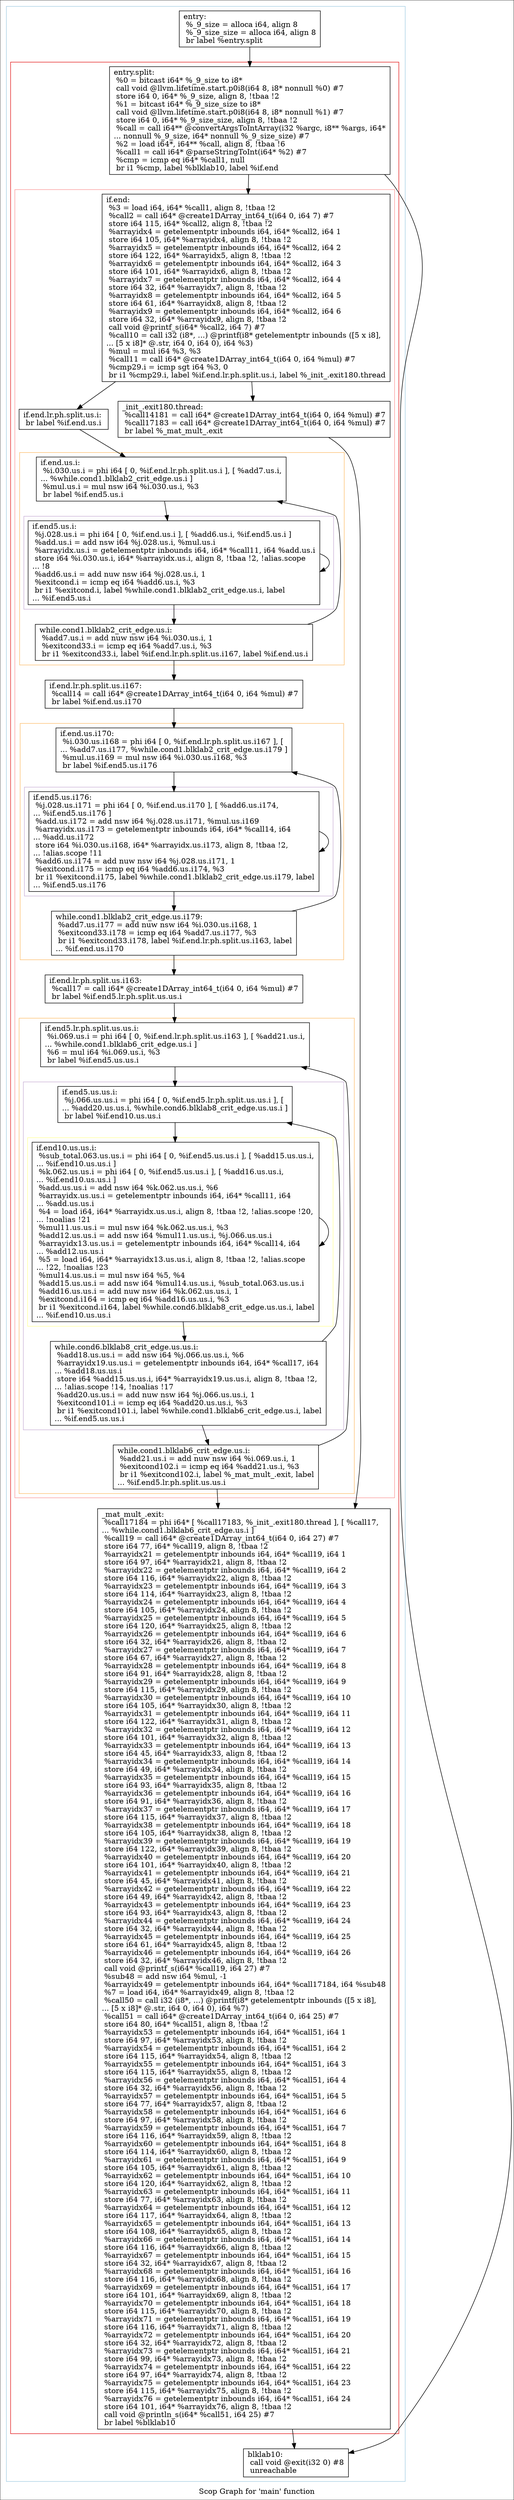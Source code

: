 digraph "Scop Graph for 'main' function" {
	label="Scop Graph for 'main' function";

	Node0xd818510 [shape=record,label="{entry:\l  %_9_size = alloca i64, align 8\l  %_9_size_size = alloca i64, align 8\l  br label %entry.split\l}"];
	Node0xd818510 -> Node0xd932d90;
	Node0xd932d90 [shape=record,label="{entry.split:                                      \l  %0 = bitcast i64* %_9_size to i8*\l  call void @llvm.lifetime.start.p0i8(i64 8, i8* nonnull %0) #7\l  store i64 0, i64* %_9_size, align 8, !tbaa !2\l  %1 = bitcast i64* %_9_size_size to i8*\l  call void @llvm.lifetime.start.p0i8(i64 8, i8* nonnull %1) #7\l  store i64 0, i64* %_9_size_size, align 8, !tbaa !2\l  %call = call i64** @convertArgsToIntArray(i32 %argc, i8** %args, i64*\l... nonnull %_9_size, i64* nonnull %_9_size_size) #7\l  %2 = load i64*, i64** %call, align 8, !tbaa !6\l  %call1 = call i64* @parseStringToInt(i64* %2) #7\l  %cmp = icmp eq i64* %call1, null\l  br i1 %cmp, label %blklab10, label %if.end\l}"];
	Node0xd932d90 -> Node0xd7cf9f0;
	Node0xd932d90 -> Node0xd819cc0;
	Node0xd7cf9f0 [shape=record,label="{blklab10:                                         \l  call void @exit(i32 0) #8\l  unreachable\l}"];
	Node0xd819cc0 [shape=record,label="{if.end:                                           \l  %3 = load i64, i64* %call1, align 8, !tbaa !2\l  %call2 = call i64* @create1DArray_int64_t(i64 0, i64 7) #7\l  store i64 115, i64* %call2, align 8, !tbaa !2\l  %arrayidx4 = getelementptr inbounds i64, i64* %call2, i64 1\l  store i64 105, i64* %arrayidx4, align 8, !tbaa !2\l  %arrayidx5 = getelementptr inbounds i64, i64* %call2, i64 2\l  store i64 122, i64* %arrayidx5, align 8, !tbaa !2\l  %arrayidx6 = getelementptr inbounds i64, i64* %call2, i64 3\l  store i64 101, i64* %arrayidx6, align 8, !tbaa !2\l  %arrayidx7 = getelementptr inbounds i64, i64* %call2, i64 4\l  store i64 32, i64* %arrayidx7, align 8, !tbaa !2\l  %arrayidx8 = getelementptr inbounds i64, i64* %call2, i64 5\l  store i64 61, i64* %arrayidx8, align 8, !tbaa !2\l  %arrayidx9 = getelementptr inbounds i64, i64* %call2, i64 6\l  store i64 32, i64* %arrayidx9, align 8, !tbaa !2\l  call void @printf_s(i64* %call2, i64 7) #7\l  %call10 = call i32 (i8*, ...) @printf(i8* getelementptr inbounds ([5 x i8],\l... [5 x i8]* @.str, i64 0, i64 0), i64 %3)\l  %mul = mul i64 %3, %3\l  %call11 = call i64* @create1DArray_int64_t(i64 0, i64 %mul) #7\l  %cmp29.i = icmp sgt i64 %3, 0\l  br i1 %cmp29.i, label %if.end.lr.ph.split.us.i, label %_init_.exit180.thread\l}"];
	Node0xd819cc0 -> Node0xd817920;
	Node0xd819cc0 -> Node0xd81b1f0;
	Node0xd817920 [shape=record,label="{if.end.lr.ph.split.us.i:                          \l  br label %if.end.us.i\l}"];
	Node0xd817920 -> Node0xd8fc5b0;
	Node0xd8fc5b0 [shape=record,label="{if.end.us.i:                                      \l  %i.030.us.i = phi i64 [ 0, %if.end.lr.ph.split.us.i ], [ %add7.us.i,\l... %while.cond1.blklab2_crit_edge.us.i ]\l  %mul.us.i = mul nsw i64 %i.030.us.i, %3\l  br label %if.end5.us.i\l}"];
	Node0xd8fc5b0 -> Node0xd818240;
	Node0xd818240 [shape=record,label="{if.end5.us.i:                                     \l  %j.028.us.i = phi i64 [ 0, %if.end.us.i ], [ %add6.us.i, %if.end5.us.i ]\l  %add.us.i = add nsw i64 %j.028.us.i, %mul.us.i\l  %arrayidx.us.i = getelementptr inbounds i64, i64* %call11, i64 %add.us.i\l  store i64 %i.030.us.i, i64* %arrayidx.us.i, align 8, !tbaa !2, !alias.scope\l... !8\l  %add6.us.i = add nuw nsw i64 %j.028.us.i, 1\l  %exitcond.i = icmp eq i64 %add6.us.i, %3\l  br i1 %exitcond.i, label %while.cond1.blklab2_crit_edge.us.i, label\l... %if.end5.us.i\l}"];
	Node0xd818240 -> Node0xd810bf0;
	Node0xd818240 -> Node0xd818240[constraint=false];
	Node0xd810bf0 [shape=record,label="{while.cond1.blklab2_crit_edge.us.i:               \l  %add7.us.i = add nuw nsw i64 %i.030.us.i, 1\l  %exitcond33.i = icmp eq i64 %add7.us.i, %3\l  br i1 %exitcond33.i, label %if.end.lr.ph.split.us.i167, label %if.end.us.i\l}"];
	Node0xd810bf0 -> Node0xd83d690;
	Node0xd810bf0 -> Node0xd8fc5b0[constraint=false];
	Node0xd83d690 [shape=record,label="{if.end.lr.ph.split.us.i167:                       \l  %call14 = call i64* @create1DArray_int64_t(i64 0, i64 %mul) #7\l  br label %if.end.us.i170\l}"];
	Node0xd83d690 -> Node0xdc13f40;
	Node0xdc13f40 [shape=record,label="{if.end.us.i170:                                   \l  %i.030.us.i168 = phi i64 [ 0, %if.end.lr.ph.split.us.i167 ], [\l... %add7.us.i177, %while.cond1.blklab2_crit_edge.us.i179 ]\l  %mul.us.i169 = mul nsw i64 %i.030.us.i168, %3\l  br label %if.end5.us.i176\l}"];
	Node0xdc13f40 -> Node0xdb76af0;
	Node0xdb76af0 [shape=record,label="{if.end5.us.i176:                                  \l  %j.028.us.i171 = phi i64 [ 0, %if.end.us.i170 ], [ %add6.us.i174,\l... %if.end5.us.i176 ]\l  %add.us.i172 = add nsw i64 %j.028.us.i171, %mul.us.i169\l  %arrayidx.us.i173 = getelementptr inbounds i64, i64* %call14, i64\l... %add.us.i172\l  store i64 %i.030.us.i168, i64* %arrayidx.us.i173, align 8, !tbaa !2,\l... !alias.scope !11\l  %add6.us.i174 = add nuw nsw i64 %j.028.us.i171, 1\l  %exitcond.i175 = icmp eq i64 %add6.us.i174, %3\l  br i1 %exitcond.i175, label %while.cond1.blklab2_crit_edge.us.i179, label\l... %if.end5.us.i176\l}"];
	Node0xdb76af0 -> Node0xdc062a0;
	Node0xdb76af0 -> Node0xdb76af0[constraint=false];
	Node0xdc062a0 [shape=record,label="{while.cond1.blklab2_crit_edge.us.i179:            \l  %add7.us.i177 = add nuw nsw i64 %i.030.us.i168, 1\l  %exitcond33.i178 = icmp eq i64 %add7.us.i177, %3\l  br i1 %exitcond33.i178, label %if.end.lr.ph.split.us.i163, label\l... %if.end.us.i170\l}"];
	Node0xdc062a0 -> Node0xdb9c4b0;
	Node0xdc062a0 -> Node0xdc13f40[constraint=false];
	Node0xdb9c4b0 [shape=record,label="{if.end.lr.ph.split.us.i163:                       \l  %call17 = call i64* @create1DArray_int64_t(i64 0, i64 %mul) #7\l  br label %if.end5.lr.ph.split.us.us.i\l}"];
	Node0xdb9c4b0 -> Node0xdc3ea30;
	Node0xdc3ea30 [shape=record,label="{if.end5.lr.ph.split.us.us.i:                      \l  %i.069.us.i = phi i64 [ 0, %if.end.lr.ph.split.us.i163 ], [ %add21.us.i,\l... %while.cond1.blklab6_crit_edge.us.i ]\l  %6 = mul i64 %i.069.us.i, %3\l  br label %if.end5.us.us.i\l}"];
	Node0xdc3ea30 -> Node0xd8ff060;
	Node0xd8ff060 [shape=record,label="{if.end5.us.us.i:                                  \l  %j.066.us.us.i = phi i64 [ 0, %if.end5.lr.ph.split.us.us.i ], [\l... %add20.us.us.i, %while.cond6.blklab8_crit_edge.us.us.i ]\l  br label %if.end10.us.us.i\l}"];
	Node0xd8ff060 -> Node0xd926b20;
	Node0xd926b20 [shape=record,label="{if.end10.us.us.i:                                 \l  %sub_total.063.us.us.i = phi i64 [ 0, %if.end5.us.us.i ], [ %add15.us.us.i,\l... %if.end10.us.us.i ]\l  %k.062.us.us.i = phi i64 [ 0, %if.end5.us.us.i ], [ %add16.us.us.i,\l... %if.end10.us.us.i ]\l  %add.us.us.i = add nsw i64 %k.062.us.us.i, %6\l  %arrayidx.us.us.i = getelementptr inbounds i64, i64* %call11, i64\l... %add.us.us.i\l  %4 = load i64, i64* %arrayidx.us.us.i, align 8, !tbaa !2, !alias.scope !20,\l... !noalias !21\l  %mul11.us.us.i = mul nsw i64 %k.062.us.us.i, %3\l  %add12.us.us.i = add nsw i64 %mul11.us.us.i, %j.066.us.us.i\l  %arrayidx13.us.us.i = getelementptr inbounds i64, i64* %call14, i64\l... %add12.us.us.i\l  %5 = load i64, i64* %arrayidx13.us.us.i, align 8, !tbaa !2, !alias.scope\l... !22, !noalias !23\l  %mul14.us.us.i = mul nsw i64 %5, %4\l  %add15.us.us.i = add nsw i64 %mul14.us.us.i, %sub_total.063.us.us.i\l  %add16.us.us.i = add nuw nsw i64 %k.062.us.us.i, 1\l  %exitcond.i164 = icmp eq i64 %add16.us.us.i, %3\l  br i1 %exitcond.i164, label %while.cond6.blklab8_crit_edge.us.us.i, label\l... %if.end10.us.us.i\l}"];
	Node0xd926b20 -> Node0xdc07c70;
	Node0xd926b20 -> Node0xd926b20[constraint=false];
	Node0xdc07c70 [shape=record,label="{while.cond6.blklab8_crit_edge.us.us.i:            \l  %add18.us.us.i = add nsw i64 %j.066.us.us.i, %6\l  %arrayidx19.us.us.i = getelementptr inbounds i64, i64* %call17, i64\l... %add18.us.us.i\l  store i64 %add15.us.us.i, i64* %arrayidx19.us.us.i, align 8, !tbaa !2,\l... !alias.scope !14, !noalias !17\l  %add20.us.us.i = add nuw nsw i64 %j.066.us.us.i, 1\l  %exitcond101.i = icmp eq i64 %add20.us.us.i, %3\l  br i1 %exitcond101.i, label %while.cond1.blklab6_crit_edge.us.i, label\l... %if.end5.us.us.i\l}"];
	Node0xdc07c70 -> Node0xd932190;
	Node0xdc07c70 -> Node0xd8ff060[constraint=false];
	Node0xd932190 [shape=record,label="{while.cond1.blklab6_crit_edge.us.i:               \l  %add21.us.i = add nuw nsw i64 %i.069.us.i, 1\l  %exitcond102.i = icmp eq i64 %add21.us.i, %3\l  br i1 %exitcond102.i, label %_mat_mult_.exit, label\l... %if.end5.lr.ph.split.us.us.i\l}"];
	Node0xd932190 -> Node0xd83caa0;
	Node0xd932190 -> Node0xdc3ea30[constraint=false];
	Node0xd83caa0 [shape=record,label="{_mat_mult_.exit:                                  \l  %call17184 = phi i64* [ %call17183, %_init_.exit180.thread ], [ %call17,\l... %while.cond1.blklab6_crit_edge.us.i ]\l  %call19 = call i64* @create1DArray_int64_t(i64 0, i64 27) #7\l  store i64 77, i64* %call19, align 8, !tbaa !2\l  %arrayidx21 = getelementptr inbounds i64, i64* %call19, i64 1\l  store i64 97, i64* %arrayidx21, align 8, !tbaa !2\l  %arrayidx22 = getelementptr inbounds i64, i64* %call19, i64 2\l  store i64 116, i64* %arrayidx22, align 8, !tbaa !2\l  %arrayidx23 = getelementptr inbounds i64, i64* %call19, i64 3\l  store i64 114, i64* %arrayidx23, align 8, !tbaa !2\l  %arrayidx24 = getelementptr inbounds i64, i64* %call19, i64 4\l  store i64 105, i64* %arrayidx24, align 8, !tbaa !2\l  %arrayidx25 = getelementptr inbounds i64, i64* %call19, i64 5\l  store i64 120, i64* %arrayidx25, align 8, !tbaa !2\l  %arrayidx26 = getelementptr inbounds i64, i64* %call19, i64 6\l  store i64 32, i64* %arrayidx26, align 8, !tbaa !2\l  %arrayidx27 = getelementptr inbounds i64, i64* %call19, i64 7\l  store i64 67, i64* %arrayidx27, align 8, !tbaa !2\l  %arrayidx28 = getelementptr inbounds i64, i64* %call19, i64 8\l  store i64 91, i64* %arrayidx28, align 8, !tbaa !2\l  %arrayidx29 = getelementptr inbounds i64, i64* %call19, i64 9\l  store i64 115, i64* %arrayidx29, align 8, !tbaa !2\l  %arrayidx30 = getelementptr inbounds i64, i64* %call19, i64 10\l  store i64 105, i64* %arrayidx30, align 8, !tbaa !2\l  %arrayidx31 = getelementptr inbounds i64, i64* %call19, i64 11\l  store i64 122, i64* %arrayidx31, align 8, !tbaa !2\l  %arrayidx32 = getelementptr inbounds i64, i64* %call19, i64 12\l  store i64 101, i64* %arrayidx32, align 8, !tbaa !2\l  %arrayidx33 = getelementptr inbounds i64, i64* %call19, i64 13\l  store i64 45, i64* %arrayidx33, align 8, !tbaa !2\l  %arrayidx34 = getelementptr inbounds i64, i64* %call19, i64 14\l  store i64 49, i64* %arrayidx34, align 8, !tbaa !2\l  %arrayidx35 = getelementptr inbounds i64, i64* %call19, i64 15\l  store i64 93, i64* %arrayidx35, align 8, !tbaa !2\l  %arrayidx36 = getelementptr inbounds i64, i64* %call19, i64 16\l  store i64 91, i64* %arrayidx36, align 8, !tbaa !2\l  %arrayidx37 = getelementptr inbounds i64, i64* %call19, i64 17\l  store i64 115, i64* %arrayidx37, align 8, !tbaa !2\l  %arrayidx38 = getelementptr inbounds i64, i64* %call19, i64 18\l  store i64 105, i64* %arrayidx38, align 8, !tbaa !2\l  %arrayidx39 = getelementptr inbounds i64, i64* %call19, i64 19\l  store i64 122, i64* %arrayidx39, align 8, !tbaa !2\l  %arrayidx40 = getelementptr inbounds i64, i64* %call19, i64 20\l  store i64 101, i64* %arrayidx40, align 8, !tbaa !2\l  %arrayidx41 = getelementptr inbounds i64, i64* %call19, i64 21\l  store i64 45, i64* %arrayidx41, align 8, !tbaa !2\l  %arrayidx42 = getelementptr inbounds i64, i64* %call19, i64 22\l  store i64 49, i64* %arrayidx42, align 8, !tbaa !2\l  %arrayidx43 = getelementptr inbounds i64, i64* %call19, i64 23\l  store i64 93, i64* %arrayidx43, align 8, !tbaa !2\l  %arrayidx44 = getelementptr inbounds i64, i64* %call19, i64 24\l  store i64 32, i64* %arrayidx44, align 8, !tbaa !2\l  %arrayidx45 = getelementptr inbounds i64, i64* %call19, i64 25\l  store i64 61, i64* %arrayidx45, align 8, !tbaa !2\l  %arrayidx46 = getelementptr inbounds i64, i64* %call19, i64 26\l  store i64 32, i64* %arrayidx46, align 8, !tbaa !2\l  call void @printf_s(i64* %call19, i64 27) #7\l  %sub48 = add nsw i64 %mul, -1\l  %arrayidx49 = getelementptr inbounds i64, i64* %call17184, i64 %sub48\l  %7 = load i64, i64* %arrayidx49, align 8, !tbaa !2\l  %call50 = call i32 (i8*, ...) @printf(i8* getelementptr inbounds ([5 x i8],\l... [5 x i8]* @.str, i64 0, i64 0), i64 %7)\l  %call51 = call i64* @create1DArray_int64_t(i64 0, i64 25) #7\l  store i64 80, i64* %call51, align 8, !tbaa !2\l  %arrayidx53 = getelementptr inbounds i64, i64* %call51, i64 1\l  store i64 97, i64* %arrayidx53, align 8, !tbaa !2\l  %arrayidx54 = getelementptr inbounds i64, i64* %call51, i64 2\l  store i64 115, i64* %arrayidx54, align 8, !tbaa !2\l  %arrayidx55 = getelementptr inbounds i64, i64* %call51, i64 3\l  store i64 115, i64* %arrayidx55, align 8, !tbaa !2\l  %arrayidx56 = getelementptr inbounds i64, i64* %call51, i64 4\l  store i64 32, i64* %arrayidx56, align 8, !tbaa !2\l  %arrayidx57 = getelementptr inbounds i64, i64* %call51, i64 5\l  store i64 77, i64* %arrayidx57, align 8, !tbaa !2\l  %arrayidx58 = getelementptr inbounds i64, i64* %call51, i64 6\l  store i64 97, i64* %arrayidx58, align 8, !tbaa !2\l  %arrayidx59 = getelementptr inbounds i64, i64* %call51, i64 7\l  store i64 116, i64* %arrayidx59, align 8, !tbaa !2\l  %arrayidx60 = getelementptr inbounds i64, i64* %call51, i64 8\l  store i64 114, i64* %arrayidx60, align 8, !tbaa !2\l  %arrayidx61 = getelementptr inbounds i64, i64* %call51, i64 9\l  store i64 105, i64* %arrayidx61, align 8, !tbaa !2\l  %arrayidx62 = getelementptr inbounds i64, i64* %call51, i64 10\l  store i64 120, i64* %arrayidx62, align 8, !tbaa !2\l  %arrayidx63 = getelementptr inbounds i64, i64* %call51, i64 11\l  store i64 77, i64* %arrayidx63, align 8, !tbaa !2\l  %arrayidx64 = getelementptr inbounds i64, i64* %call51, i64 12\l  store i64 117, i64* %arrayidx64, align 8, !tbaa !2\l  %arrayidx65 = getelementptr inbounds i64, i64* %call51, i64 13\l  store i64 108, i64* %arrayidx65, align 8, !tbaa !2\l  %arrayidx66 = getelementptr inbounds i64, i64* %call51, i64 14\l  store i64 116, i64* %arrayidx66, align 8, !tbaa !2\l  %arrayidx67 = getelementptr inbounds i64, i64* %call51, i64 15\l  store i64 32, i64* %arrayidx67, align 8, !tbaa !2\l  %arrayidx68 = getelementptr inbounds i64, i64* %call51, i64 16\l  store i64 116, i64* %arrayidx68, align 8, !tbaa !2\l  %arrayidx69 = getelementptr inbounds i64, i64* %call51, i64 17\l  store i64 101, i64* %arrayidx69, align 8, !tbaa !2\l  %arrayidx70 = getelementptr inbounds i64, i64* %call51, i64 18\l  store i64 115, i64* %arrayidx70, align 8, !tbaa !2\l  %arrayidx71 = getelementptr inbounds i64, i64* %call51, i64 19\l  store i64 116, i64* %arrayidx71, align 8, !tbaa !2\l  %arrayidx72 = getelementptr inbounds i64, i64* %call51, i64 20\l  store i64 32, i64* %arrayidx72, align 8, !tbaa !2\l  %arrayidx73 = getelementptr inbounds i64, i64* %call51, i64 21\l  store i64 99, i64* %arrayidx73, align 8, !tbaa !2\l  %arrayidx74 = getelementptr inbounds i64, i64* %call51, i64 22\l  store i64 97, i64* %arrayidx74, align 8, !tbaa !2\l  %arrayidx75 = getelementptr inbounds i64, i64* %call51, i64 23\l  store i64 115, i64* %arrayidx75, align 8, !tbaa !2\l  %arrayidx76 = getelementptr inbounds i64, i64* %call51, i64 24\l  store i64 101, i64* %arrayidx76, align 8, !tbaa !2\l  call void @println_s(i64* %call51, i64 25) #7\l  br label %blklab10\l}"];
	Node0xd83caa0 -> Node0xd7cf9f0;
	Node0xd81b1f0 [shape=record,label="{_init_.exit180.thread:                            \l  %call14181 = call i64* @create1DArray_int64_t(i64 0, i64 %mul) #7\l  %call17183 = call i64* @create1DArray_int64_t(i64 0, i64 %mul) #7\l  br label %_mat_mult_.exit\l}"];
	Node0xd81b1f0 -> Node0xd83caa0;
	colorscheme = "paired12"
        subgraph cluster_0xdc0e2f0 {
          label = "";
          style = solid;
          color = 1
          subgraph cluster_0xda0e770 {
            label = "";
            style = solid;
            color = 6
            subgraph cluster_0xd8fe800 {
              label = "";
              style = solid;
              color = 5
              subgraph cluster_0xda47790 {
                label = "";
                style = solid;
                color = 7
                subgraph cluster_0xd9d36c0 {
                  label = "";
                  style = solid;
                  color = 9
                  Node0xd818240;
                }
                Node0xd8fc5b0;
                Node0xd810bf0;
              }
              subgraph cluster_0xdbd3250 {
                label = "";
                style = solid;
                color = 7
                subgraph cluster_0xdb1c560 {
                  label = "";
                  style = solid;
                  color = 9
                  Node0xdb76af0;
                }
                Node0xdc13f40;
                Node0xdc062a0;
              }
              subgraph cluster_0xdb0a6e0 {
                label = "";
                style = solid;
                color = 7
                subgraph cluster_0xd81b7f0 {
                  label = "";
                  style = solid;
                  color = 9
                  subgraph cluster_0xd98b960 {
                    label = "";
                    style = solid;
                    color = 11
                    Node0xd926b20;
                  }
                  Node0xd8ff060;
                  Node0xdc07c70;
                }
                Node0xdc3ea30;
                Node0xd932190;
              }
              Node0xd819cc0;
              Node0xd817920;
              Node0xd83d690;
              Node0xdb9c4b0;
              Node0xd81b1f0;
            }
            Node0xd932d90;
            Node0xd83caa0;
          }
          Node0xd818510;
          Node0xd7cf9f0;
        }
}
